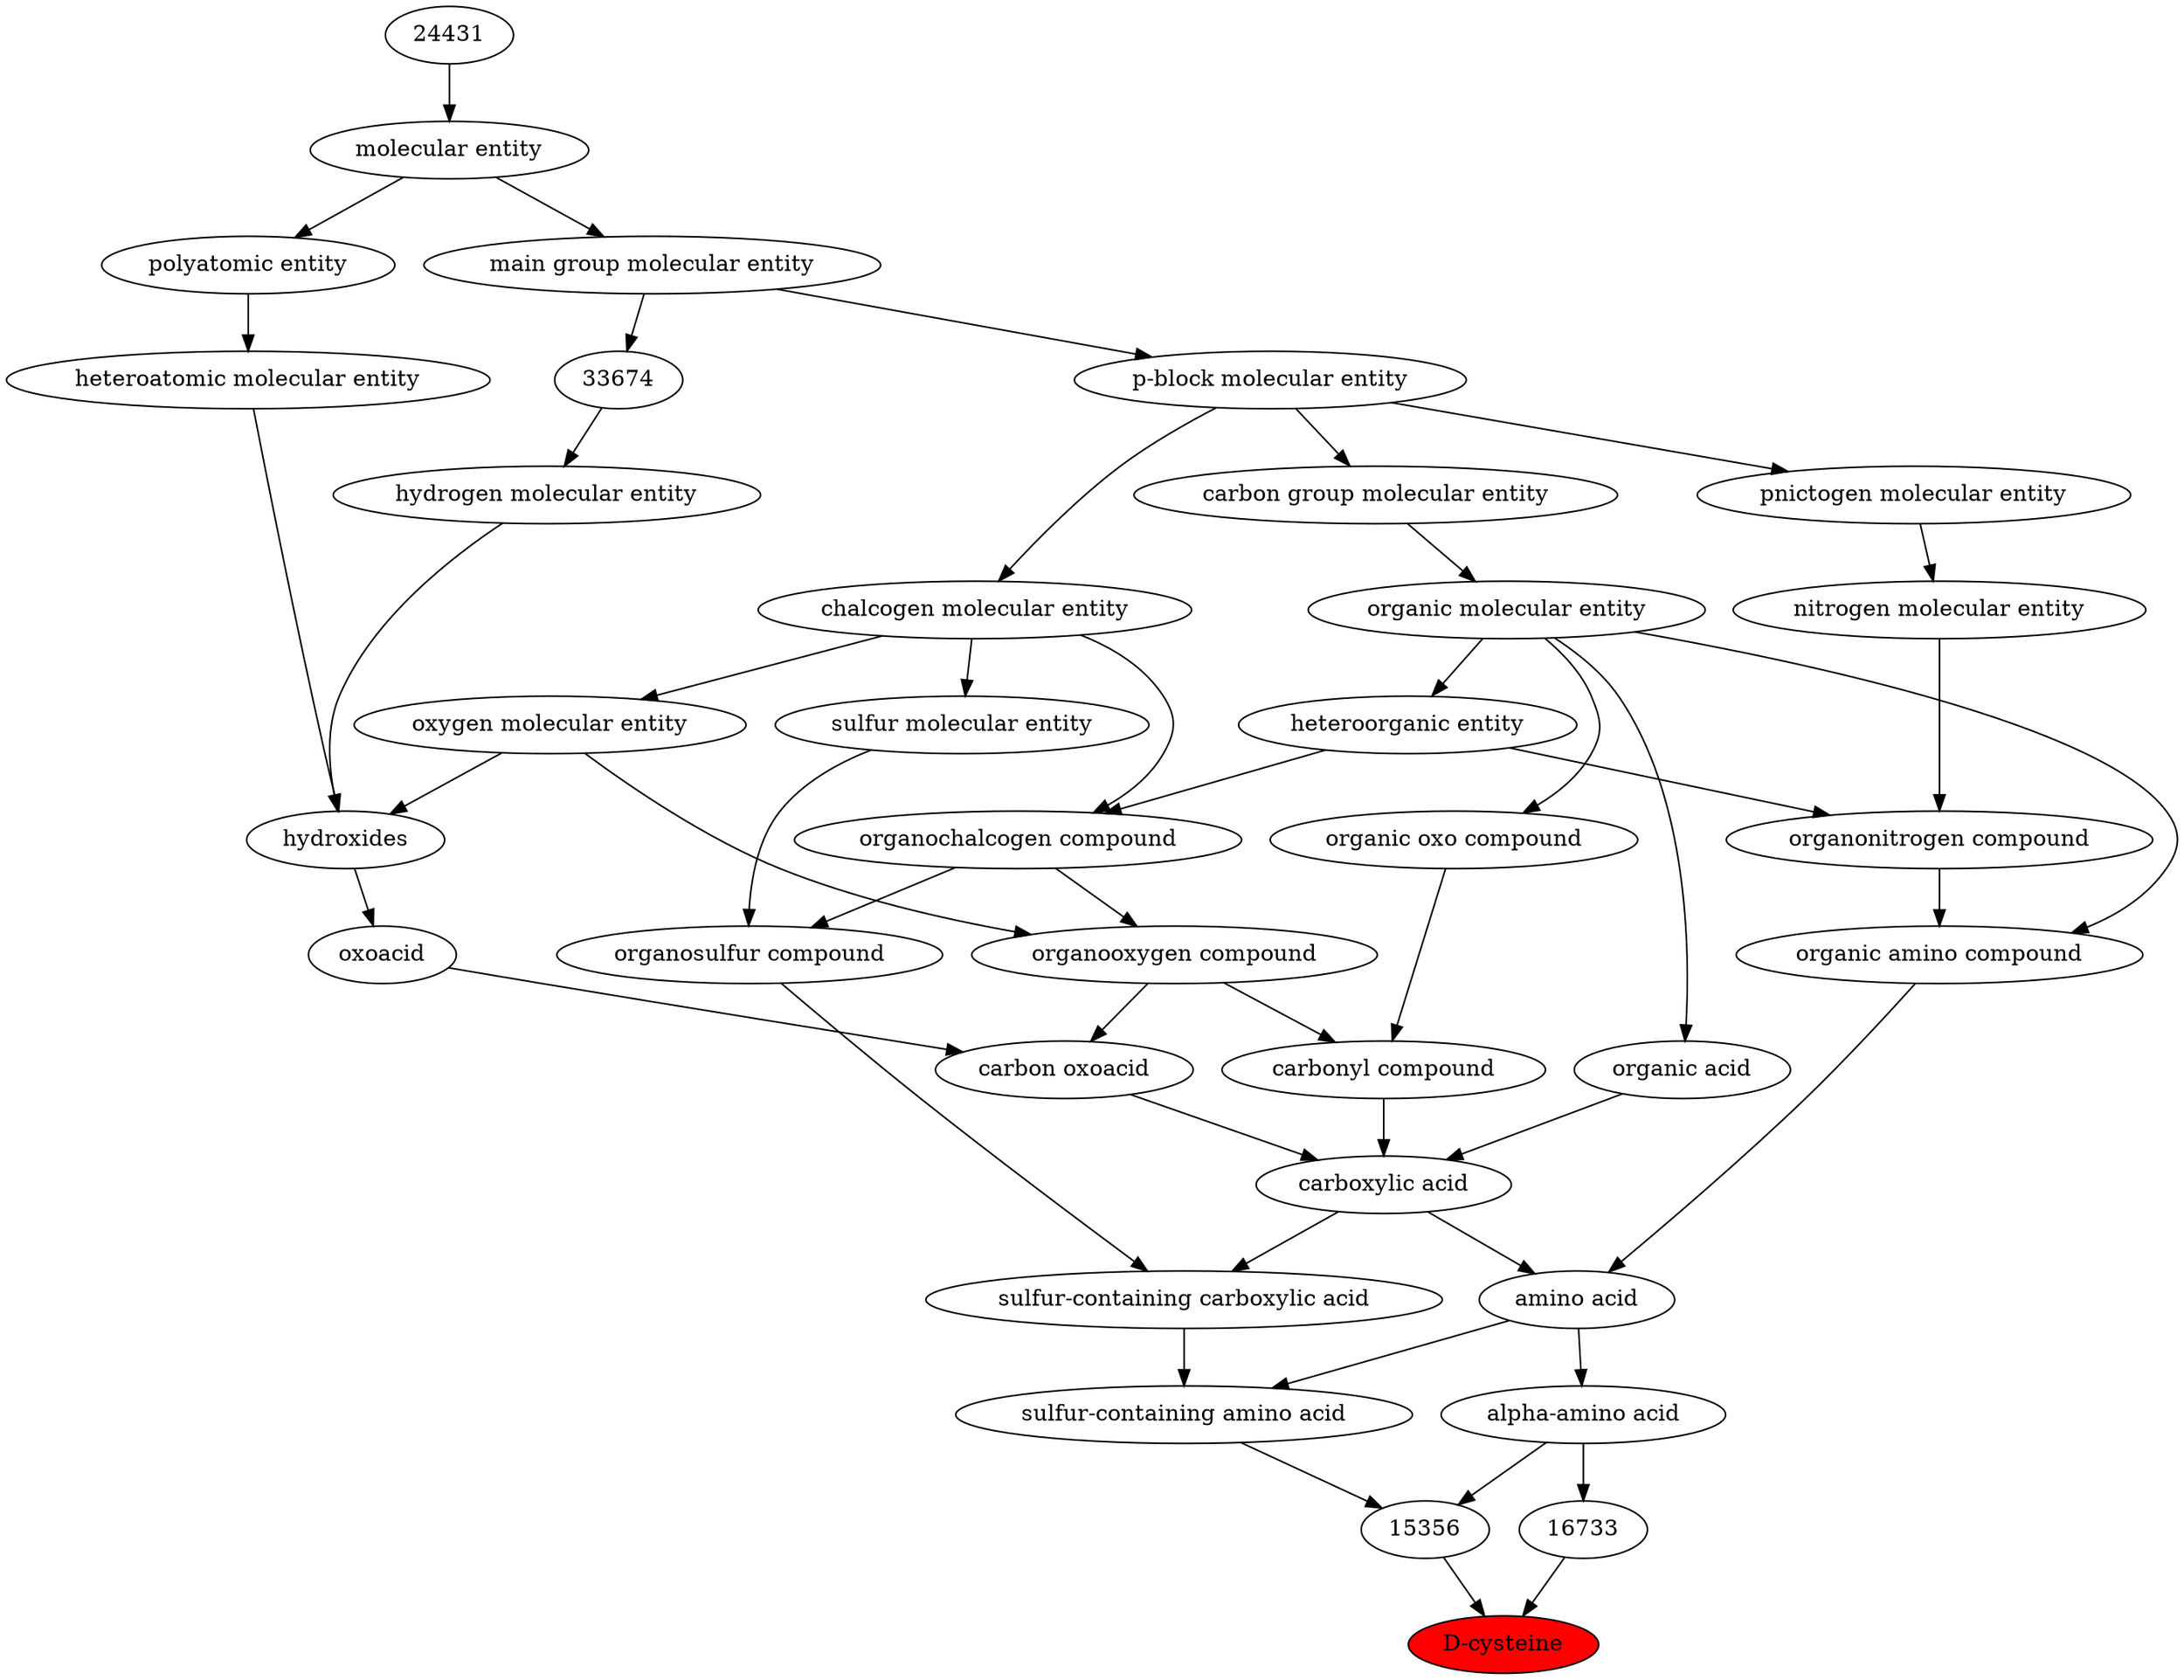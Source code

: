 digraph tree{ 
16375 [label="D-cysteine" fillcolor=red style=filled]
15356 -> 16375
16733 -> 16375
15356 [label="15356"]
33704 -> 15356
26834 -> 15356
16733 [label="16733"]
33704 -> 16733
33704 [label="alpha-amino acid"]
33709 -> 33704
26834 [label="sulfur-containing amino acid"]
33576 -> 26834
33709 -> 26834
33709 [label="amino acid"]
50047 -> 33709
33575 -> 33709
33576 [label="sulfur-containing carboxylic acid"]
33575 -> 33576
33261 -> 33576
50047 [label="organic amino compound"]
50860 -> 50047
35352 -> 50047
33575 [label="carboxylic acid"]
36586 -> 33575
35605 -> 33575
64709 -> 33575
33261 [label="organosulfur compound"]
36962 -> 33261
26835 -> 33261
50860 [label="organic molecular entity"]
33582 -> 50860
35352 [label="organonitrogen compound"]
51143 -> 35352
33285 -> 35352
36586 [label="carbonyl compound"]
36587 -> 36586
36963 -> 36586
35605 [label="carbon oxoacid"]
24833 -> 35605
36963 -> 35605
64709 [label="organic acid"]
50860 -> 64709
36962 [label="organochalcogen compound"]
33285 -> 36962
33304 -> 36962
26835 [label="sulfur molecular entity"]
33304 -> 26835
33582 [label="carbon group molecular entity"]
33675 -> 33582
51143 [label="nitrogen molecular entity"]
33302 -> 51143
33285 [label="heteroorganic entity"]
50860 -> 33285
36587 [label="organic oxo compound"]
50860 -> 36587
36963 [label="organooxygen compound"]
36962 -> 36963
25806 -> 36963
24833 [label="oxoacid"]
24651 -> 24833
33304 [label="chalcogen molecular entity"]
33675 -> 33304
33675 [label="p-block molecular entity"]
33579 -> 33675
33302 [label="pnictogen molecular entity"]
33675 -> 33302
25806 [label="oxygen molecular entity"]
33304 -> 25806
24651 [label="hydroxides"]
25806 -> 24651
33608 -> 24651
37577 -> 24651
33579 [label="main group molecular entity"]
23367 -> 33579
33608 [label="hydrogen molecular entity"]
33674 -> 33608
37577 [label="heteroatomic molecular entity"]
36357 -> 37577
23367 [label="molecular entity"]
24431 -> 23367
33674 [label="33674"]
33579 -> 33674
36357 [label="polyatomic entity"]
23367 -> 36357
24431 [label="24431"]
}